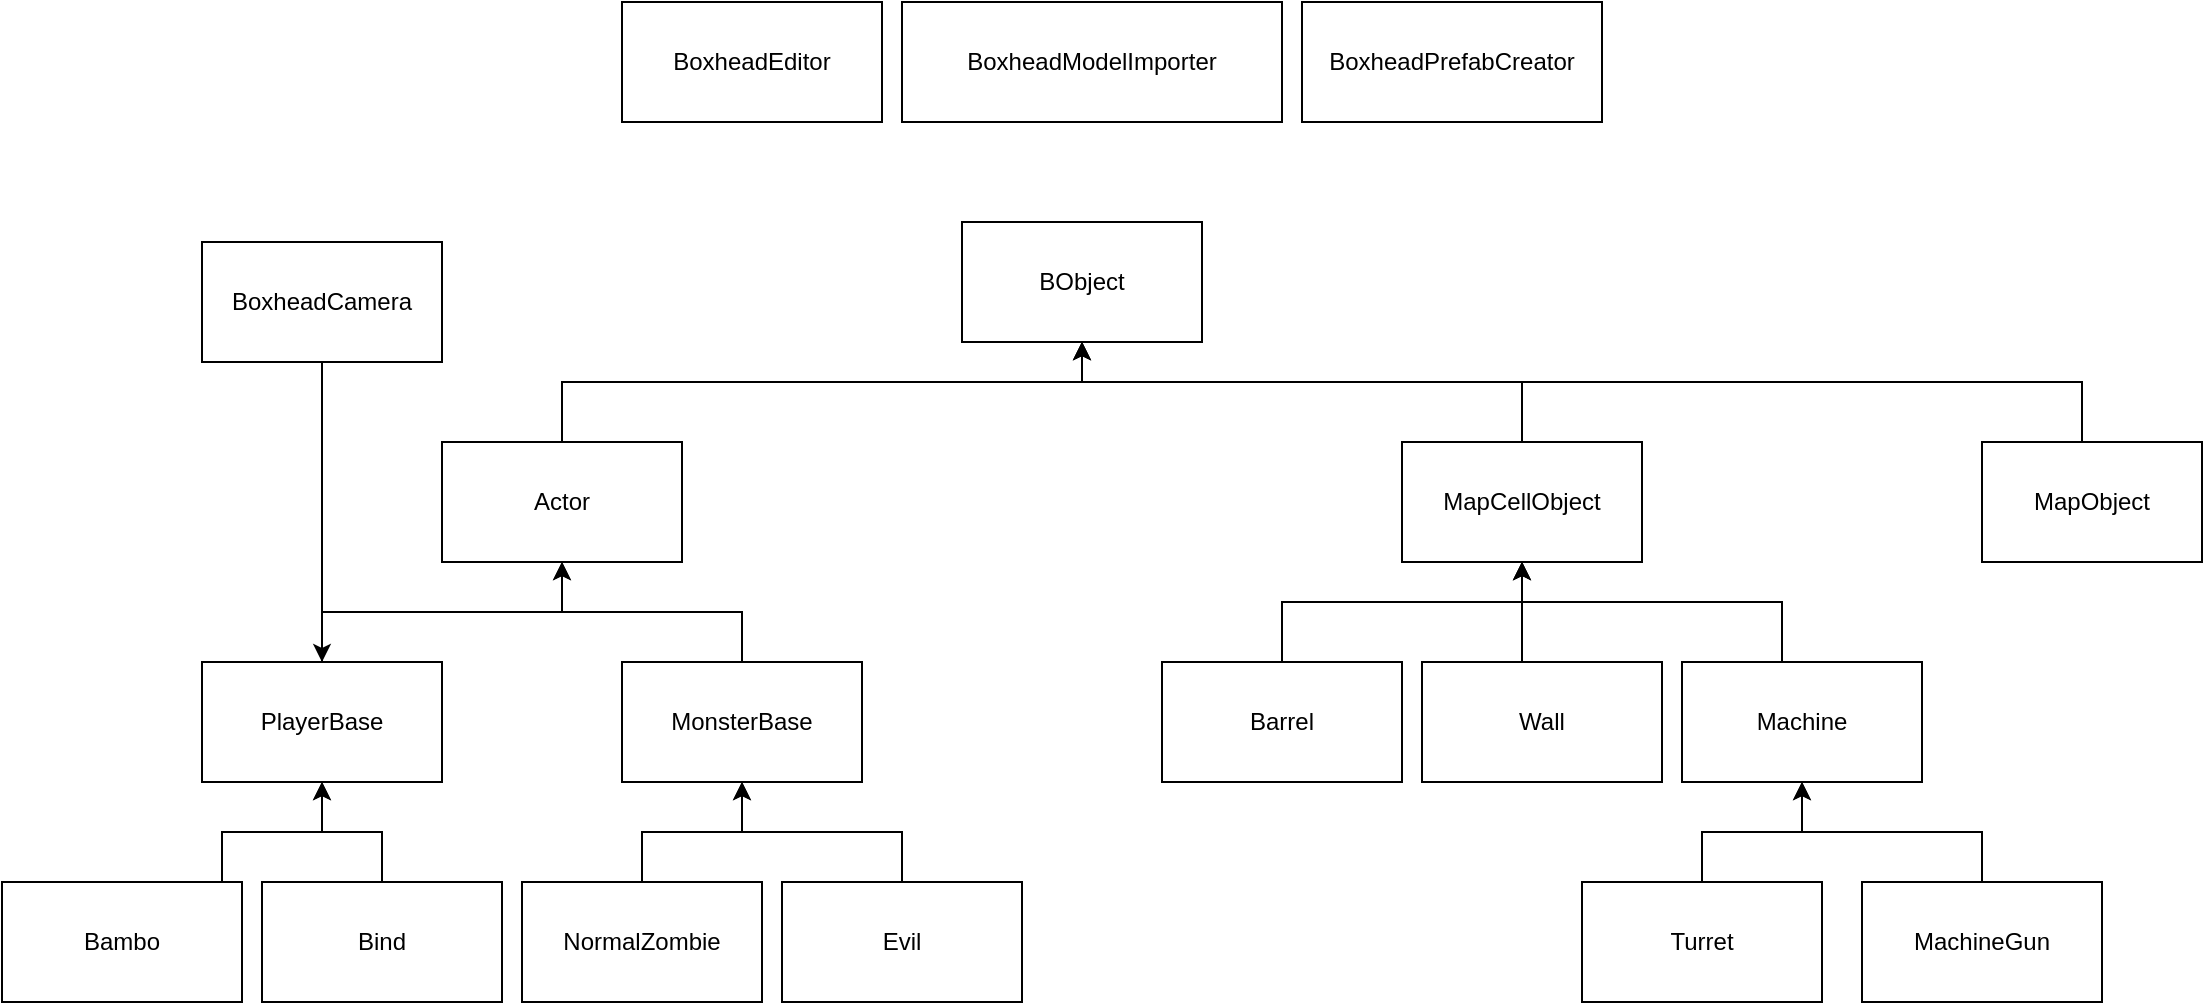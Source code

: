 <mxfile version="16.2.4" type="device"><diagram id="0626UXs1ue54GvBbikQp" name="Page-1"><mxGraphModel dx="1093" dy="567" grid="1" gridSize="10" guides="1" tooltips="1" connect="1" arrows="1" fold="1" page="1" pageScale="1" pageWidth="827" pageHeight="1169" math="0" shadow="0"><root><mxCell id="0"/><mxCell id="1" parent="0"/><mxCell id="RX-D6TgC3s6LB-uwPrJc-1" value="BObject" style="rounded=0;whiteSpace=wrap;html=1;" parent="1" vertex="1"><mxGeometry x="560" y="150" width="120" height="60" as="geometry"/></mxCell><mxCell id="RX-D6TgC3s6LB-uwPrJc-5" style="edgeStyle=orthogonalEdgeStyle;rounded=0;orthogonalLoop=1;jettySize=auto;html=1;exitX=0.5;exitY=0;exitDx=0;exitDy=0;entryX=0.5;entryY=1;entryDx=0;entryDy=0;" parent="1" source="RX-D6TgC3s6LB-uwPrJc-2" target="RX-D6TgC3s6LB-uwPrJc-1" edge="1"><mxGeometry relative="1" as="geometry"><Array as="points"><mxPoint x="360" y="230"/><mxPoint x="620" y="230"/></Array></mxGeometry></mxCell><mxCell id="RX-D6TgC3s6LB-uwPrJc-2" value="Actor" style="rounded=0;whiteSpace=wrap;html=1;" parent="1" vertex="1"><mxGeometry x="300" y="260" width="120" height="60" as="geometry"/></mxCell><mxCell id="RX-D6TgC3s6LB-uwPrJc-6" style="edgeStyle=orthogonalEdgeStyle;rounded=0;orthogonalLoop=1;jettySize=auto;html=1;exitX=0.5;exitY=0;exitDx=0;exitDy=0;entryX=0.5;entryY=1;entryDx=0;entryDy=0;" parent="1" source="RX-D6TgC3s6LB-uwPrJc-3" target="RX-D6TgC3s6LB-uwPrJc-2" edge="1"><mxGeometry relative="1" as="geometry"/></mxCell><mxCell id="RX-D6TgC3s6LB-uwPrJc-3" value="PlayerBase" style="rounded=0;whiteSpace=wrap;html=1;" parent="1" vertex="1"><mxGeometry x="180" y="370" width="120" height="60" as="geometry"/></mxCell><mxCell id="RX-D6TgC3s6LB-uwPrJc-35" style="edgeStyle=orthogonalEdgeStyle;rounded=0;orthogonalLoop=1;jettySize=auto;html=1;entryX=0.5;entryY=1;entryDx=0;entryDy=0;" parent="1" source="RX-D6TgC3s6LB-uwPrJc-4" target="RX-D6TgC3s6LB-uwPrJc-2" edge="1"><mxGeometry relative="1" as="geometry"/></mxCell><mxCell id="RX-D6TgC3s6LB-uwPrJc-4" value="MonsterBase" style="rounded=0;whiteSpace=wrap;html=1;" parent="1" vertex="1"><mxGeometry x="390" y="370" width="120" height="60" as="geometry"/></mxCell><mxCell id="RX-D6TgC3s6LB-uwPrJc-10" style="edgeStyle=orthogonalEdgeStyle;rounded=0;orthogonalLoop=1;jettySize=auto;html=1;exitX=0.5;exitY=0;exitDx=0;exitDy=0;entryX=0.5;entryY=1;entryDx=0;entryDy=0;" parent="1" source="RX-D6TgC3s6LB-uwPrJc-9" target="RX-D6TgC3s6LB-uwPrJc-3" edge="1"><mxGeometry relative="1" as="geometry"><Array as="points"><mxPoint x="190" y="480"/><mxPoint x="190" y="455"/><mxPoint x="240" y="455"/></Array></mxGeometry></mxCell><mxCell id="RX-D6TgC3s6LB-uwPrJc-9" value="Bambo" style="rounded=0;whiteSpace=wrap;html=1;" parent="1" vertex="1"><mxGeometry x="80" y="480" width="120" height="60" as="geometry"/></mxCell><mxCell id="RX-D6TgC3s6LB-uwPrJc-12" style="edgeStyle=orthogonalEdgeStyle;rounded=0;orthogonalLoop=1;jettySize=auto;html=1;" parent="1" source="RX-D6TgC3s6LB-uwPrJc-11" edge="1"><mxGeometry relative="1" as="geometry"><mxPoint x="240" y="430" as="targetPoint"/><Array as="points"><mxPoint x="270" y="455"/><mxPoint x="240" y="455"/></Array></mxGeometry></mxCell><mxCell id="RX-D6TgC3s6LB-uwPrJc-11" value="Bind" style="rounded=0;whiteSpace=wrap;html=1;" parent="1" vertex="1"><mxGeometry x="210" y="480" width="120" height="60" as="geometry"/></mxCell><mxCell id="RX-D6TgC3s6LB-uwPrJc-14" style="edgeStyle=orthogonalEdgeStyle;rounded=0;orthogonalLoop=1;jettySize=auto;html=1;exitX=0.5;exitY=0;exitDx=0;exitDy=0;entryX=0.5;entryY=1;entryDx=0;entryDy=0;" parent="1" source="RX-D6TgC3s6LB-uwPrJc-13" target="RX-D6TgC3s6LB-uwPrJc-4" edge="1"><mxGeometry relative="1" as="geometry"/></mxCell><mxCell id="RX-D6TgC3s6LB-uwPrJc-13" value="NormalZombie" style="rounded=0;whiteSpace=wrap;html=1;" parent="1" vertex="1"><mxGeometry x="340" y="480" width="120" height="60" as="geometry"/></mxCell><mxCell id="RX-D6TgC3s6LB-uwPrJc-16" style="edgeStyle=orthogonalEdgeStyle;rounded=0;orthogonalLoop=1;jettySize=auto;html=1;entryX=0.5;entryY=1;entryDx=0;entryDy=0;" parent="1" source="RX-D6TgC3s6LB-uwPrJc-15" target="RX-D6TgC3s6LB-uwPrJc-4" edge="1"><mxGeometry relative="1" as="geometry"/></mxCell><mxCell id="RX-D6TgC3s6LB-uwPrJc-15" value="Evil" style="rounded=0;whiteSpace=wrap;html=1;" parent="1" vertex="1"><mxGeometry x="470" y="480" width="120" height="60" as="geometry"/></mxCell><mxCell id="RX-D6TgC3s6LB-uwPrJc-29" style="edgeStyle=orthogonalEdgeStyle;rounded=0;orthogonalLoop=1;jettySize=auto;html=1;exitX=0.5;exitY=0;exitDx=0;exitDy=0;entryX=0.5;entryY=1;entryDx=0;entryDy=0;" parent="1" source="RX-D6TgC3s6LB-uwPrJc-17" target="RX-D6TgC3s6LB-uwPrJc-27" edge="1"><mxGeometry relative="1" as="geometry"><Array as="points"><mxPoint x="720" y="340"/><mxPoint x="840" y="340"/></Array></mxGeometry></mxCell><mxCell id="RX-D6TgC3s6LB-uwPrJc-17" value="Barrel" style="rounded=0;whiteSpace=wrap;html=1;" parent="1" vertex="1"><mxGeometry x="660" y="370" width="120" height="60" as="geometry"/></mxCell><mxCell id="RX-D6TgC3s6LB-uwPrJc-31" style="edgeStyle=orthogonalEdgeStyle;rounded=0;orthogonalLoop=1;jettySize=auto;html=1;entryX=0.5;entryY=1;entryDx=0;entryDy=0;" parent="1" source="RX-D6TgC3s6LB-uwPrJc-19" target="RX-D6TgC3s6LB-uwPrJc-27" edge="1"><mxGeometry relative="1" as="geometry"><Array as="points"><mxPoint x="840" y="360"/><mxPoint x="840" y="360"/></Array></mxGeometry></mxCell><mxCell id="RX-D6TgC3s6LB-uwPrJc-19" value="Wall" style="rounded=0;whiteSpace=wrap;html=1;" parent="1" vertex="1"><mxGeometry x="790" y="370" width="120" height="60" as="geometry"/></mxCell><mxCell id="RX-D6TgC3s6LB-uwPrJc-32" style="edgeStyle=orthogonalEdgeStyle;rounded=0;orthogonalLoop=1;jettySize=auto;html=1;entryX=0.5;entryY=1;entryDx=0;entryDy=0;" parent="1" source="RX-D6TgC3s6LB-uwPrJc-21" target="RX-D6TgC3s6LB-uwPrJc-27" edge="1"><mxGeometry relative="1" as="geometry"><Array as="points"><mxPoint x="970" y="340"/><mxPoint x="840" y="340"/></Array></mxGeometry></mxCell><mxCell id="RX-D6TgC3s6LB-uwPrJc-21" value="Machine" style="rounded=0;whiteSpace=wrap;html=1;" parent="1" vertex="1"><mxGeometry x="920" y="370" width="120" height="60" as="geometry"/></mxCell><mxCell id="RX-D6TgC3s6LB-uwPrJc-24" style="edgeStyle=orthogonalEdgeStyle;rounded=0;orthogonalLoop=1;jettySize=auto;html=1;entryX=0.5;entryY=1;entryDx=0;entryDy=0;" parent="1" source="RX-D6TgC3s6LB-uwPrJc-23" target="RX-D6TgC3s6LB-uwPrJc-21" edge="1"><mxGeometry relative="1" as="geometry"/></mxCell><mxCell id="RX-D6TgC3s6LB-uwPrJc-23" value="Turret" style="rounded=0;whiteSpace=wrap;html=1;" parent="1" vertex="1"><mxGeometry x="870" y="480" width="120" height="60" as="geometry"/></mxCell><mxCell id="RX-D6TgC3s6LB-uwPrJc-26" style="edgeStyle=orthogonalEdgeStyle;rounded=0;orthogonalLoop=1;jettySize=auto;html=1;entryX=0.5;entryY=1;entryDx=0;entryDy=0;" parent="1" source="RX-D6TgC3s6LB-uwPrJc-25" target="RX-D6TgC3s6LB-uwPrJc-21" edge="1"><mxGeometry relative="1" as="geometry"/></mxCell><mxCell id="RX-D6TgC3s6LB-uwPrJc-25" value="MachineGun" style="rounded=0;whiteSpace=wrap;html=1;" parent="1" vertex="1"><mxGeometry x="1010" y="480" width="120" height="60" as="geometry"/></mxCell><mxCell id="RX-D6TgC3s6LB-uwPrJc-28" style="edgeStyle=orthogonalEdgeStyle;rounded=0;orthogonalLoop=1;jettySize=auto;html=1;" parent="1" source="RX-D6TgC3s6LB-uwPrJc-27" target="RX-D6TgC3s6LB-uwPrJc-1" edge="1"><mxGeometry relative="1" as="geometry"><Array as="points"><mxPoint x="840" y="230"/><mxPoint x="620" y="230"/></Array></mxGeometry></mxCell><mxCell id="RX-D6TgC3s6LB-uwPrJc-27" value="MapCellObject" style="rounded=0;whiteSpace=wrap;html=1;" parent="1" vertex="1"><mxGeometry x="780" y="260" width="120" height="60" as="geometry"/></mxCell><mxCell id="RX-D6TgC3s6LB-uwPrJc-34" style="edgeStyle=orthogonalEdgeStyle;rounded=0;orthogonalLoop=1;jettySize=auto;html=1;entryX=0.5;entryY=1;entryDx=0;entryDy=0;" parent="1" source="RX-D6TgC3s6LB-uwPrJc-33" target="RX-D6TgC3s6LB-uwPrJc-1" edge="1"><mxGeometry relative="1" as="geometry"><Array as="points"><mxPoint x="1120" y="230"/><mxPoint x="620" y="230"/></Array></mxGeometry></mxCell><mxCell id="RX-D6TgC3s6LB-uwPrJc-33" value="MapObject" style="rounded=0;whiteSpace=wrap;html=1;" parent="1" vertex="1"><mxGeometry x="1070" y="260" width="110" height="60" as="geometry"/></mxCell><mxCell id="r3G0k_gAl5ytGdcOTlKE-6" style="edgeStyle=orthogonalEdgeStyle;rounded=0;orthogonalLoop=1;jettySize=auto;html=1;entryX=0.5;entryY=0;entryDx=0;entryDy=0;" edge="1" parent="1" source="JERFkNwlILg9PAl-CxXL-2" target="RX-D6TgC3s6LB-uwPrJc-3"><mxGeometry relative="1" as="geometry"/></mxCell><mxCell id="JERFkNwlILg9PAl-CxXL-2" value="BoxheadCamera" style="rounded=0;whiteSpace=wrap;html=1;" parent="1" vertex="1"><mxGeometry x="180" y="160" width="120" height="60" as="geometry"/></mxCell><mxCell id="r3G0k_gAl5ytGdcOTlKE-1" value="BoxheadEditor" style="rounded=0;whiteSpace=wrap;html=1;" vertex="1" parent="1"><mxGeometry x="390" y="40" width="130" height="60" as="geometry"/></mxCell><mxCell id="r3G0k_gAl5ytGdcOTlKE-2" value="BoxheadModelImporter" style="rounded=0;whiteSpace=wrap;html=1;" vertex="1" parent="1"><mxGeometry x="530" y="40" width="190" height="60" as="geometry"/></mxCell><mxCell id="r3G0k_gAl5ytGdcOTlKE-5" value="BoxheadPrefabCreator" style="rounded=0;whiteSpace=wrap;html=1;" vertex="1" parent="1"><mxGeometry x="730" y="40" width="150" height="60" as="geometry"/></mxCell></root></mxGraphModel></diagram></mxfile>